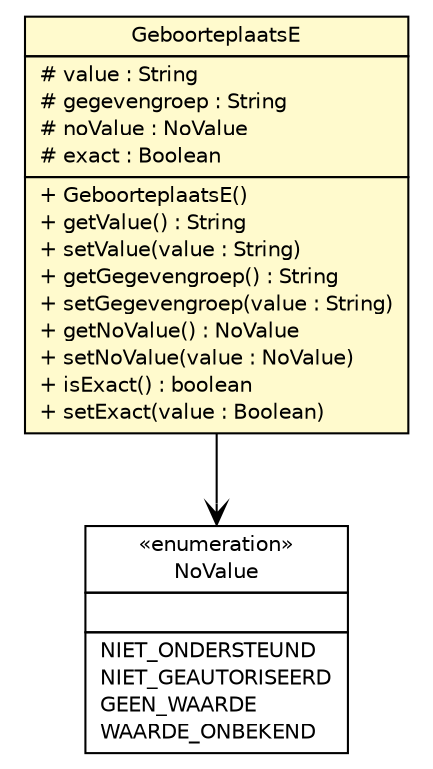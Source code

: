 #!/usr/local/bin/dot
#
# Class diagram 
# Generated by UMLGraph version R5_6-24-gf6e263 (http://www.umlgraph.org/)
#

digraph G {
	edge [fontname="Helvetica",fontsize=10,labelfontname="Helvetica",labelfontsize=10];
	node [fontname="Helvetica",fontsize=10,shape=plaintext];
	nodesep=0.25;
	ranksep=0.5;
	// nl.egem.stuf.sector.bg._0204.GeboorteplaatsE
	c58878 [label=<<table title="nl.egem.stuf.sector.bg._0204.GeboorteplaatsE" border="0" cellborder="1" cellspacing="0" cellpadding="2" port="p" bgcolor="lemonChiffon" href="./GeboorteplaatsE.html">
		<tr><td><table border="0" cellspacing="0" cellpadding="1">
<tr><td align="center" balign="center"> GeboorteplaatsE </td></tr>
		</table></td></tr>
		<tr><td><table border="0" cellspacing="0" cellpadding="1">
<tr><td align="left" balign="left"> # value : String </td></tr>
<tr><td align="left" balign="left"> # gegevengroep : String </td></tr>
<tr><td align="left" balign="left"> # noValue : NoValue </td></tr>
<tr><td align="left" balign="left"> # exact : Boolean </td></tr>
		</table></td></tr>
		<tr><td><table border="0" cellspacing="0" cellpadding="1">
<tr><td align="left" balign="left"> + GeboorteplaatsE() </td></tr>
<tr><td align="left" balign="left"> + getValue() : String </td></tr>
<tr><td align="left" balign="left"> + setValue(value : String) </td></tr>
<tr><td align="left" balign="left"> + getGegevengroep() : String </td></tr>
<tr><td align="left" balign="left"> + setGegevengroep(value : String) </td></tr>
<tr><td align="left" balign="left"> + getNoValue() : NoValue </td></tr>
<tr><td align="left" balign="left"> + setNoValue(value : NoValue) </td></tr>
<tr><td align="left" balign="left"> + isExact() : boolean </td></tr>
<tr><td align="left" balign="left"> + setExact(value : Boolean) </td></tr>
		</table></td></tr>
		</table>>, URL="./GeboorteplaatsE.html", fontname="Helvetica", fontcolor="black", fontsize=10.0];
	// nl.egem.stuf.stuf0204.NoValue
	c59209 [label=<<table title="nl.egem.stuf.stuf0204.NoValue" border="0" cellborder="1" cellspacing="0" cellpadding="2" port="p" href="../../../stuf0204/NoValue.html">
		<tr><td><table border="0" cellspacing="0" cellpadding="1">
<tr><td align="center" balign="center"> &#171;enumeration&#187; </td></tr>
<tr><td align="center" balign="center"> NoValue </td></tr>
		</table></td></tr>
		<tr><td><table border="0" cellspacing="0" cellpadding="1">
<tr><td align="left" balign="left">  </td></tr>
		</table></td></tr>
		<tr><td><table border="0" cellspacing="0" cellpadding="1">
<tr><td align="left" balign="left"> NIET_ONDERSTEUND </td></tr>
<tr><td align="left" balign="left"> NIET_GEAUTORISEERD </td></tr>
<tr><td align="left" balign="left"> GEEN_WAARDE </td></tr>
<tr><td align="left" balign="left"> WAARDE_ONBEKEND </td></tr>
		</table></td></tr>
		</table>>, URL="../../../stuf0204/NoValue.html", fontname="Helvetica", fontcolor="black", fontsize=10.0];
	// nl.egem.stuf.sector.bg._0204.GeboorteplaatsE NAVASSOC nl.egem.stuf.stuf0204.NoValue
	c58878:p -> c59209:p [taillabel="", label="", headlabel="", fontname="Helvetica", fontcolor="black", fontsize=10.0, color="black", arrowhead=open];
}

